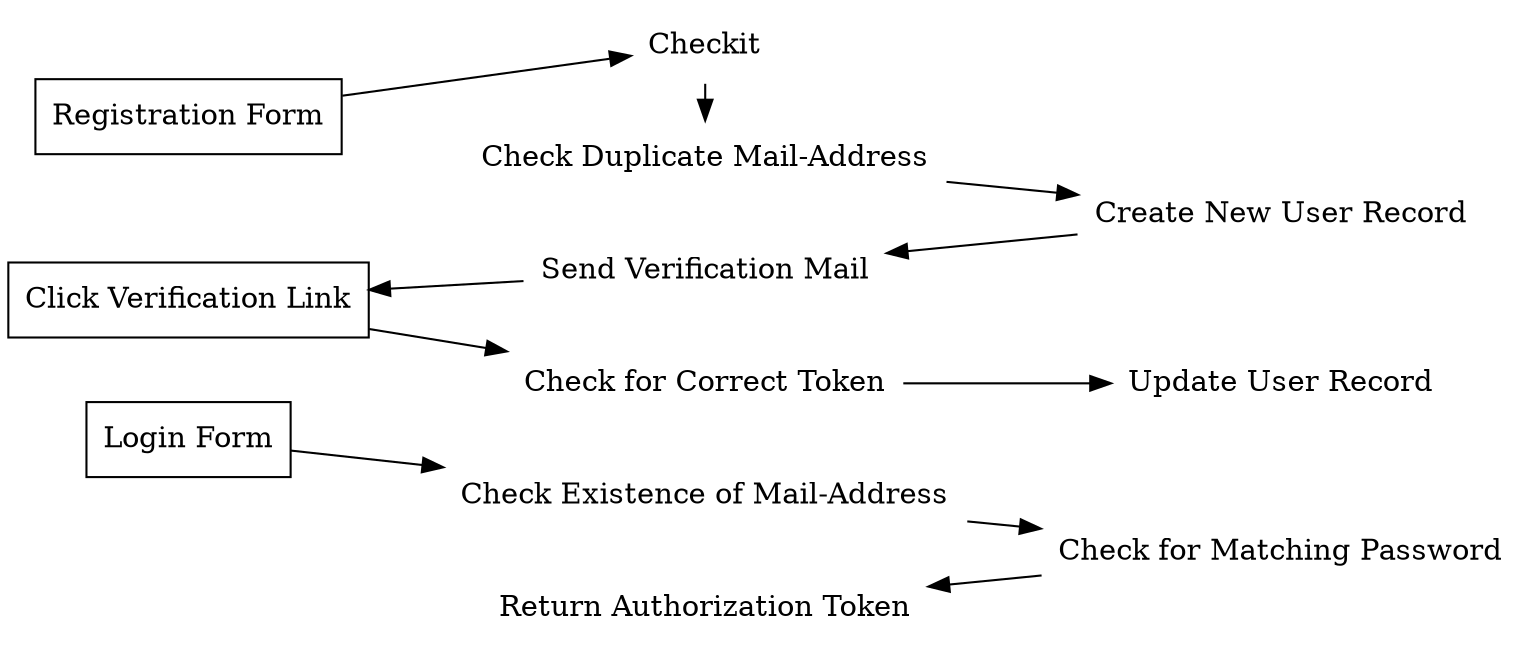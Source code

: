 digraph "Authorization Workflow" {
  node [shape=plaintext];
  rankdir = LR;

  // Registration Workflow
  "Registration Form" -> "Checkit" -> "Check Duplicate Mail-Address" -> "Create New User Record" -> "Send Verification Mail";

  "Send Verification Mail" -> "Click Verification Link";

  "Click Verification Link" -> "Check for Correct Token" -> "Update User Record";

  "Login Form" -> "Check Existence of Mail-Address" -> "Check for Matching Password" -> "Return Authorization Token";

  {
    // Client
    rank = same;
    "Registration Form" [shape=rectangle];
    "Click Verification Link" [shape=rectangle];
    "Login Form" [shape=rectangle];

    edge [style=invis];
    "Registration Form" -> "Click Verification Link" -> "Login Form";
  }

  {
    // Server
    rank = same;
    "Checkit";
    "Check Duplicate Mail-Address";
    "Check Existence of Mail-Address";
    "Send Verification Mail";
    "Check for Correct Token"
    "Return Authorization Token";
  }

  {
    // DB
    rank = same;
    "Create New User Record";
    "Update User Record"
    "Check for Matching Password";
  }
}

